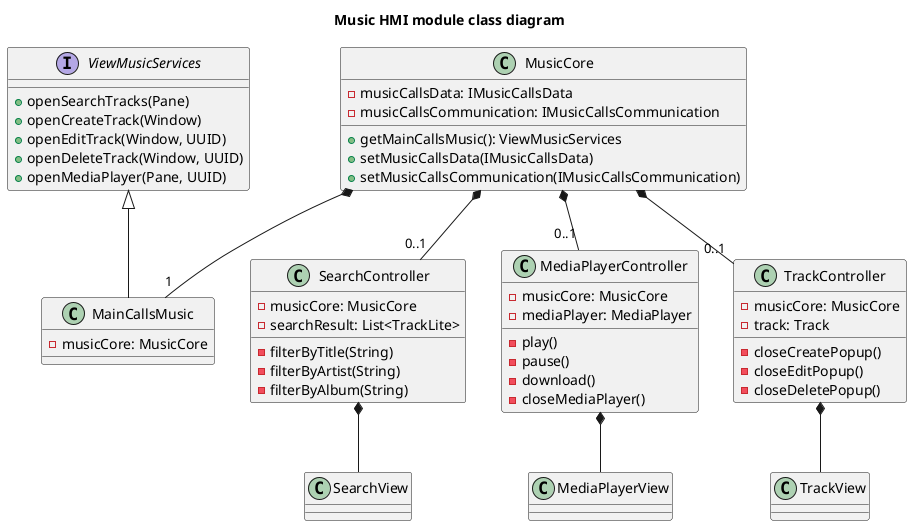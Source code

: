 @startuml Music HMI module class diagram
title Music HMI module class diagram

interface ViewMusicServices  {
    + openSearchTracks(Pane)
    + openCreateTrack(Window)
    + openEditTrack(Window, UUID)
    + openDeleteTrack(Window, UUID)
    + openMediaPlayer(Pane, UUID)
}

class MainCallsMusic {
    - musicCore: MusicCore
}

class MusicCore {
    - musicCallsData: IMusicCallsData
    - musicCallsCommunication: IMusicCallsCommunication
    + getMainCallsMusic(): ViewMusicServices 
    + setMusicCallsData(IMusicCallsData)
    + setMusicCallsCommunication(IMusicCallsCommunication)
}

class SearchController {
    - musicCore: MusicCore
    - searchResult: List<TrackLite>
    - filterByTitle(String)
    - filterByArtist(String)
    - filterByAlbum(String)
}

class SearchView {

}

class MediaPlayerController {
    - musicCore: MusicCore
    - mediaPlayer: MediaPlayer
    - play()
    - pause()
    - download()
    - closeMediaPlayer()
}

class MediaPlayerView {

}

class TrackController {
    - musicCore: MusicCore
    - track: Track
    - closeCreatePopup()
    - closeEditPopup()
    - closeDeletePopup()
}

class TrackView {

}

' class PropertyChangeListener {

' }
' note top of PropertyChangeListener: Classe responsable de mettre en place les\nréactions aux événements du module Data.

' class PLCTrackList {
'     + onNewTracks()
'     + onTrackDeleted(Track)
'     + onTrackUpdated(Track)
' }

' class PLCTrack {
'     + onNewTrack(Track)
'     + onTrackUpdated(Track)
'     + onTrackDownloaded(Track)
'     + onTrackReadyToPlay(Track)
'     + onNewComment(Comment)
'     + onNewRating(Rating)
' }

' PropertyChangeListener <|-- PLCTrackList
' PropertyChangeListener <|-- PLCTrack

ViewMusicServices  <|-- MainCallsMusic

MusicCore *-- "1" MainCallsMusic

MusicCore *-- "0..1" SearchController
MusicCore *-- "0..1" MediaPlayerController
MusicCore *-- "0..1" TrackController

SearchController *-- SearchView
MediaPlayerController *-- MediaPlayerView
TrackController *-- TrackView

@enduml
